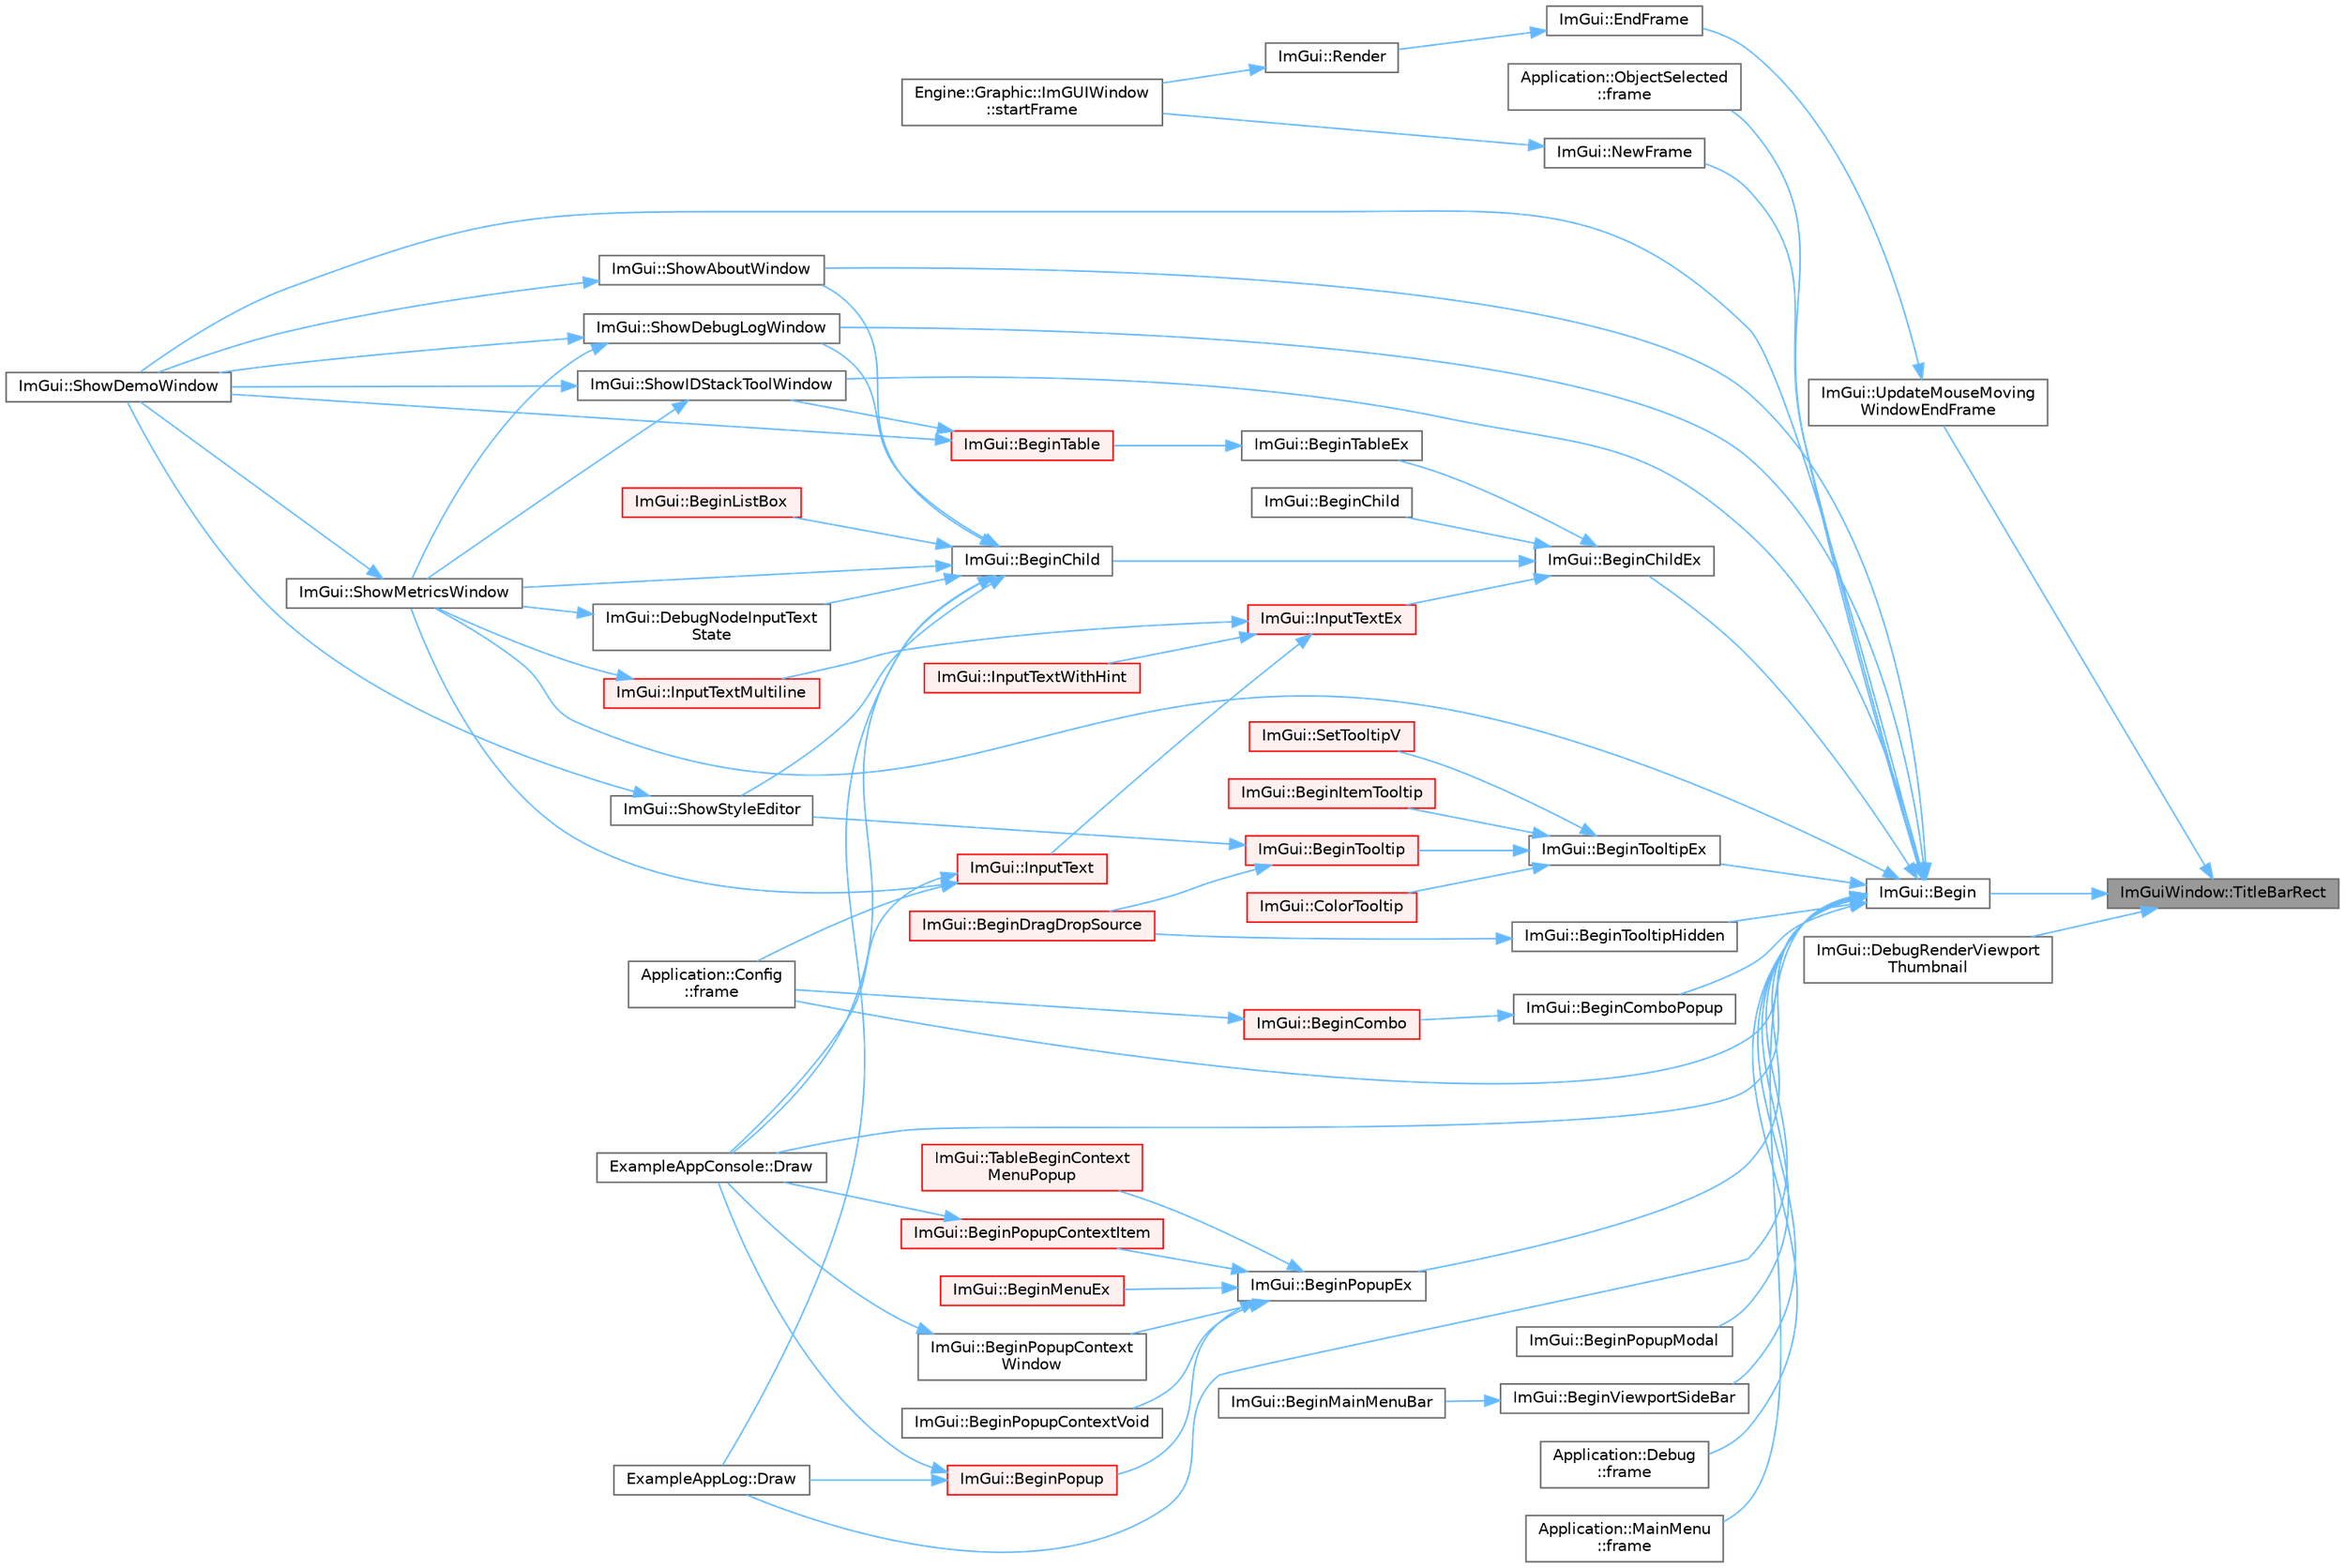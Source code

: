 digraph "ImGuiWindow::TitleBarRect"
{
 // LATEX_PDF_SIZE
  bgcolor="transparent";
  edge [fontname=Helvetica,fontsize=10,labelfontname=Helvetica,labelfontsize=10];
  node [fontname=Helvetica,fontsize=10,shape=box,height=0.2,width=0.4];
  rankdir="RL";
  Node1 [id="Node000001",label="ImGuiWindow::TitleBarRect",height=0.2,width=0.4,color="gray40", fillcolor="grey60", style="filled", fontcolor="black",tooltip=" "];
  Node1 -> Node2 [id="edge1_Node000001_Node000002",dir="back",color="steelblue1",style="solid",tooltip=" "];
  Node2 [id="Node000002",label="ImGui::Begin",height=0.2,width=0.4,color="grey40", fillcolor="white", style="filled",URL="$namespace_im_gui.html#a581e58db0bc930bafa4a5d23093a2b99",tooltip=" "];
  Node2 -> Node3 [id="edge2_Node000002_Node000003",dir="back",color="steelblue1",style="solid",tooltip=" "];
  Node3 [id="Node000003",label="ImGui::BeginChildEx",height=0.2,width=0.4,color="grey40", fillcolor="white", style="filled",URL="$namespace_im_gui.html#ac36ecce0443f0b45a48484d85f653ae2",tooltip=" "];
  Node3 -> Node4 [id="edge3_Node000003_Node000004",dir="back",color="steelblue1",style="solid",tooltip=" "];
  Node4 [id="Node000004",label="ImGui::BeginChild",height=0.2,width=0.4,color="grey40", fillcolor="white", style="filled",URL="$namespace_im_gui.html#aebac8b07ee9ea0e452c98813a3e907c3",tooltip=" "];
  Node4 -> Node5 [id="edge4_Node000004_Node000005",dir="back",color="steelblue1",style="solid",tooltip=" "];
  Node5 [id="Node000005",label="ImGui::BeginListBox",height=0.2,width=0.4,color="red", fillcolor="#FFF0F0", style="filled",URL="$namespace_im_gui.html#a2f37c541760a39c189ebdd86c15b60d9",tooltip=" "];
  Node4 -> Node7 [id="edge5_Node000004_Node000007",dir="back",color="steelblue1",style="solid",tooltip=" "];
  Node7 [id="Node000007",label="ImGui::DebugNodeInputText\lState",height=0.2,width=0.4,color="grey40", fillcolor="white", style="filled",URL="$namespace_im_gui.html#ab85df47e899ab32dbdd5089f40e3802f",tooltip=" "];
  Node7 -> Node8 [id="edge6_Node000007_Node000008",dir="back",color="steelblue1",style="solid",tooltip=" "];
  Node8 [id="Node000008",label="ImGui::ShowMetricsWindow",height=0.2,width=0.4,color="grey40", fillcolor="white", style="filled",URL="$namespace_im_gui.html#afe7a28c6eb52fff3cc27d5a698fea4ff",tooltip=" "];
  Node8 -> Node9 [id="edge7_Node000008_Node000009",dir="back",color="steelblue1",style="solid",tooltip=" "];
  Node9 [id="Node000009",label="ImGui::ShowDemoWindow",height=0.2,width=0.4,color="grey40", fillcolor="white", style="filled",URL="$namespace_im_gui.html#af95643a0ce4893b9e57c12991922fb18",tooltip=" "];
  Node4 -> Node10 [id="edge8_Node000004_Node000010",dir="back",color="steelblue1",style="solid",tooltip=" "];
  Node10 [id="Node000010",label="ExampleAppConsole::Draw",height=0.2,width=0.4,color="grey40", fillcolor="white", style="filled",URL="$struct_example_app_console.html#a0518a09c7e8648dd52c7c06df19ac17a",tooltip=" "];
  Node4 -> Node11 [id="edge9_Node000004_Node000011",dir="back",color="steelblue1",style="solid",tooltip=" "];
  Node11 [id="Node000011",label="ExampleAppLog::Draw",height=0.2,width=0.4,color="grey40", fillcolor="white", style="filled",URL="$struct_example_app_log.html#a5ad3a4bdb89171b84aeaff96948a1f77",tooltip=" "];
  Node4 -> Node12 [id="edge10_Node000004_Node000012",dir="back",color="steelblue1",style="solid",tooltip=" "];
  Node12 [id="Node000012",label="ImGui::ShowAboutWindow",height=0.2,width=0.4,color="grey40", fillcolor="white", style="filled",URL="$namespace_im_gui.html#ac297462e33309d0540fa459bccdc9304",tooltip=" "];
  Node12 -> Node9 [id="edge11_Node000012_Node000009",dir="back",color="steelblue1",style="solid",tooltip=" "];
  Node4 -> Node13 [id="edge12_Node000004_Node000013",dir="back",color="steelblue1",style="solid",tooltip=" "];
  Node13 [id="Node000013",label="ImGui::ShowDebugLogWindow",height=0.2,width=0.4,color="grey40", fillcolor="white", style="filled",URL="$namespace_im_gui.html#af1b39e70cac2e1b9e62dd3c9d154cbd6",tooltip=" "];
  Node13 -> Node9 [id="edge13_Node000013_Node000009",dir="back",color="steelblue1",style="solid",tooltip=" "];
  Node13 -> Node8 [id="edge14_Node000013_Node000008",dir="back",color="steelblue1",style="solid",tooltip=" "];
  Node4 -> Node8 [id="edge15_Node000004_Node000008",dir="back",color="steelblue1",style="solid",tooltip=" "];
  Node4 -> Node14 [id="edge16_Node000004_Node000014",dir="back",color="steelblue1",style="solid",tooltip=" "];
  Node14 [id="Node000014",label="ImGui::ShowStyleEditor",height=0.2,width=0.4,color="grey40", fillcolor="white", style="filled",URL="$namespace_im_gui.html#ab2eb3dec78d054fe3feab1c091ec5de5",tooltip=" "];
  Node14 -> Node9 [id="edge17_Node000014_Node000009",dir="back",color="steelblue1",style="solid",tooltip=" "];
  Node3 -> Node15 [id="edge18_Node000003_Node000015",dir="back",color="steelblue1",style="solid",tooltip=" "];
  Node15 [id="Node000015",label="ImGui::BeginChild",height=0.2,width=0.4,color="grey40", fillcolor="white", style="filled",URL="$namespace_im_gui.html#a3824e63145d50dd477deec2c7edf5c5a",tooltip=" "];
  Node3 -> Node16 [id="edge19_Node000003_Node000016",dir="back",color="steelblue1",style="solid",tooltip=" "];
  Node16 [id="Node000016",label="ImGui::BeginTableEx",height=0.2,width=0.4,color="grey40", fillcolor="white", style="filled",URL="$namespace_im_gui.html#a28046a30716afeb7738a82a5b19044ca",tooltip=" "];
  Node16 -> Node17 [id="edge20_Node000016_Node000017",dir="back",color="steelblue1",style="solid",tooltip=" "];
  Node17 [id="Node000017",label="ImGui::BeginTable",height=0.2,width=0.4,color="red", fillcolor="#FFF0F0", style="filled",URL="$namespace_im_gui.html#a04ee4f6866b8e10b98008e7f19d35796",tooltip=" "];
  Node17 -> Node9 [id="edge21_Node000017_Node000009",dir="back",color="steelblue1",style="solid",tooltip=" "];
  Node17 -> Node19 [id="edge22_Node000017_Node000019",dir="back",color="steelblue1",style="solid",tooltip=" "];
  Node19 [id="Node000019",label="ImGui::ShowIDStackToolWindow",height=0.2,width=0.4,color="grey40", fillcolor="white", style="filled",URL="$namespace_im_gui.html#ab4a87bf4a874a8e5872b60b4a9b1d99e",tooltip=" "];
  Node19 -> Node9 [id="edge23_Node000019_Node000009",dir="back",color="steelblue1",style="solid",tooltip=" "];
  Node19 -> Node8 [id="edge24_Node000019_Node000008",dir="back",color="steelblue1",style="solid",tooltip=" "];
  Node3 -> Node20 [id="edge25_Node000003_Node000020",dir="back",color="steelblue1",style="solid",tooltip=" "];
  Node20 [id="Node000020",label="ImGui::InputTextEx",height=0.2,width=0.4,color="red", fillcolor="#FFF0F0", style="filled",URL="$namespace_im_gui.html#af89af17ecc11653f25fea1e50e195de6",tooltip=" "];
  Node20 -> Node21 [id="edge26_Node000020_Node000021",dir="back",color="steelblue1",style="solid",tooltip=" "];
  Node21 [id="Node000021",label="ImGui::InputText",height=0.2,width=0.4,color="red", fillcolor="#FFF0F0", style="filled",URL="$namespace_im_gui.html#aa72b5760a3a206729723a587ac7c8519",tooltip=" "];
  Node21 -> Node10 [id="edge27_Node000021_Node000010",dir="back",color="steelblue1",style="solid",tooltip=" "];
  Node21 -> Node29 [id="edge28_Node000021_Node000029",dir="back",color="steelblue1",style="solid",tooltip=" "];
  Node29 [id="Node000029",label="Application::Config\l::frame",height=0.2,width=0.4,color="grey40", fillcolor="white", style="filled",URL="$class_application_1_1_config.html#a291cc3a874949e121dcf83a3f90681bc",tooltip=" "];
  Node21 -> Node8 [id="edge29_Node000021_Node000008",dir="back",color="steelblue1",style="solid",tooltip=" "];
  Node20 -> Node43 [id="edge30_Node000020_Node000043",dir="back",color="steelblue1",style="solid",tooltip=" "];
  Node43 [id="Node000043",label="ImGui::InputTextMultiline",height=0.2,width=0.4,color="red", fillcolor="#FFF0F0", style="filled",URL="$namespace_im_gui.html#a0470693929ed9930cbf5b737577c2414",tooltip=" "];
  Node43 -> Node8 [id="edge31_Node000043_Node000008",dir="back",color="steelblue1",style="solid",tooltip=" "];
  Node20 -> Node45 [id="edge32_Node000020_Node000045",dir="back",color="steelblue1",style="solid",tooltip=" "];
  Node45 [id="Node000045",label="ImGui::InputTextWithHint",height=0.2,width=0.4,color="red", fillcolor="#FFF0F0", style="filled",URL="$namespace_im_gui.html#aee5a5127f494966ad16e578714e8fac2",tooltip=" "];
  Node2 -> Node75 [id="edge33_Node000002_Node000075",dir="back",color="steelblue1",style="solid",tooltip=" "];
  Node75 [id="Node000075",label="ImGui::BeginComboPopup",height=0.2,width=0.4,color="grey40", fillcolor="white", style="filled",URL="$namespace_im_gui.html#a6ecb51142fcb72cd19ff002c3a7d8e25",tooltip=" "];
  Node75 -> Node76 [id="edge34_Node000075_Node000076",dir="back",color="steelblue1",style="solid",tooltip=" "];
  Node76 [id="Node000076",label="ImGui::BeginCombo",height=0.2,width=0.4,color="red", fillcolor="#FFF0F0", style="filled",URL="$namespace_im_gui.html#aa895095bdc7a2907375c555e245575ea",tooltip=" "];
  Node76 -> Node29 [id="edge35_Node000076_Node000029",dir="back",color="steelblue1",style="solid",tooltip=" "];
  Node2 -> Node79 [id="edge36_Node000002_Node000079",dir="back",color="steelblue1",style="solid",tooltip=" "];
  Node79 [id="Node000079",label="ImGui::BeginPopupEx",height=0.2,width=0.4,color="grey40", fillcolor="white", style="filled",URL="$namespace_im_gui.html#a89da3a22300e8293257b6cfdf1b83b7a",tooltip=" "];
  Node79 -> Node80 [id="edge37_Node000079_Node000080",dir="back",color="steelblue1",style="solid",tooltip=" "];
  Node80 [id="Node000080",label="ImGui::BeginMenuEx",height=0.2,width=0.4,color="red", fillcolor="#FFF0F0", style="filled",URL="$namespace_im_gui.html#a8dc671f87ed281b6445ce6ae4ab25183",tooltip=" "];
  Node79 -> Node82 [id="edge38_Node000079_Node000082",dir="back",color="steelblue1",style="solid",tooltip=" "];
  Node82 [id="Node000082",label="ImGui::BeginPopup",height=0.2,width=0.4,color="red", fillcolor="#FFF0F0", style="filled",URL="$namespace_im_gui.html#a10e213926d8ca212266bc5fbded1e026",tooltip=" "];
  Node82 -> Node10 [id="edge39_Node000082_Node000010",dir="back",color="steelblue1",style="solid",tooltip=" "];
  Node82 -> Node11 [id="edge40_Node000082_Node000011",dir="back",color="steelblue1",style="solid",tooltip=" "];
  Node79 -> Node84 [id="edge41_Node000079_Node000084",dir="back",color="steelblue1",style="solid",tooltip=" "];
  Node84 [id="Node000084",label="ImGui::BeginPopupContextItem",height=0.2,width=0.4,color="red", fillcolor="#FFF0F0", style="filled",URL="$namespace_im_gui.html#a440894c8c00495d5cc01529f4504fca9",tooltip=" "];
  Node84 -> Node10 [id="edge42_Node000084_Node000010",dir="back",color="steelblue1",style="solid",tooltip=" "];
  Node79 -> Node86 [id="edge43_Node000079_Node000086",dir="back",color="steelblue1",style="solid",tooltip=" "];
  Node86 [id="Node000086",label="ImGui::BeginPopupContextVoid",height=0.2,width=0.4,color="grey40", fillcolor="white", style="filled",URL="$namespace_im_gui.html#a6758a456204101a9c4a660da4cfba2c9",tooltip=" "];
  Node79 -> Node87 [id="edge44_Node000079_Node000087",dir="back",color="steelblue1",style="solid",tooltip=" "];
  Node87 [id="Node000087",label="ImGui::BeginPopupContext\lWindow",height=0.2,width=0.4,color="grey40", fillcolor="white", style="filled",URL="$namespace_im_gui.html#aef8b2c0baa27bd5c68f676aaf14ed946",tooltip=" "];
  Node87 -> Node10 [id="edge45_Node000087_Node000010",dir="back",color="steelblue1",style="solid",tooltip=" "];
  Node79 -> Node88 [id="edge46_Node000079_Node000088",dir="back",color="steelblue1",style="solid",tooltip=" "];
  Node88 [id="Node000088",label="ImGui::TableBeginContext\lMenuPopup",height=0.2,width=0.4,color="red", fillcolor="#FFF0F0", style="filled",URL="$namespace_im_gui.html#ac5ffd2621218c244f701317f9086e6ff",tooltip=" "];
  Node2 -> Node99 [id="edge47_Node000002_Node000099",dir="back",color="steelblue1",style="solid",tooltip=" "];
  Node99 [id="Node000099",label="ImGui::BeginPopupModal",height=0.2,width=0.4,color="grey40", fillcolor="white", style="filled",URL="$namespace_im_gui.html#a6d840f615c198c2342968f733fda11b3",tooltip=" "];
  Node2 -> Node100 [id="edge48_Node000002_Node000100",dir="back",color="steelblue1",style="solid",tooltip=" "];
  Node100 [id="Node000100",label="ImGui::BeginTooltipEx",height=0.2,width=0.4,color="grey40", fillcolor="white", style="filled",URL="$namespace_im_gui.html#a18b17a0b20c3f2a16068b84210cfded4",tooltip=" "];
  Node100 -> Node101 [id="edge49_Node000100_Node000101",dir="back",color="steelblue1",style="solid",tooltip=" "];
  Node101 [id="Node000101",label="ImGui::BeginItemTooltip",height=0.2,width=0.4,color="red", fillcolor="#FFF0F0", style="filled",URL="$namespace_im_gui.html#a0557ed1d3f89dcb5d25311bf3099ddf5",tooltip=" "];
  Node100 -> Node109 [id="edge50_Node000100_Node000109",dir="back",color="steelblue1",style="solid",tooltip=" "];
  Node109 [id="Node000109",label="ImGui::BeginTooltip",height=0.2,width=0.4,color="red", fillcolor="#FFF0F0", style="filled",URL="$namespace_im_gui.html#a0609fbb218702a720c383c87d0c545a2",tooltip=" "];
  Node109 -> Node110 [id="edge51_Node000109_Node000110",dir="back",color="steelblue1",style="solid",tooltip=" "];
  Node110 [id="Node000110",label="ImGui::BeginDragDropSource",height=0.2,width=0.4,color="red", fillcolor="#FFF0F0", style="filled",URL="$namespace_im_gui.html#ac2609b0f034d3bcd8d70d26df8694eaa",tooltip=" "];
  Node109 -> Node14 [id="edge52_Node000109_Node000014",dir="back",color="steelblue1",style="solid",tooltip=" "];
  Node100 -> Node112 [id="edge53_Node000100_Node000112",dir="back",color="steelblue1",style="solid",tooltip=" "];
  Node112 [id="Node000112",label="ImGui::ColorTooltip",height=0.2,width=0.4,color="red", fillcolor="#FFF0F0", style="filled",URL="$namespace_im_gui.html#afad90b366b6471e3b13175c0ebeb26c8",tooltip=" "];
  Node100 -> Node113 [id="edge54_Node000100_Node000113",dir="back",color="steelblue1",style="solid",tooltip=" "];
  Node113 [id="Node000113",label="ImGui::SetTooltipV",height=0.2,width=0.4,color="red", fillcolor="#FFF0F0", style="filled",URL="$namespace_im_gui.html#a3826acf68fc4a12bb66401575f51d6a2",tooltip=" "];
  Node2 -> Node129 [id="edge55_Node000002_Node000129",dir="back",color="steelblue1",style="solid",tooltip=" "];
  Node129 [id="Node000129",label="ImGui::BeginTooltipHidden",height=0.2,width=0.4,color="grey40", fillcolor="white", style="filled",URL="$namespace_im_gui.html#a2c44a13b5e210dbfc7de98024c25db8e",tooltip=" "];
  Node129 -> Node110 [id="edge56_Node000129_Node000110",dir="back",color="steelblue1",style="solid",tooltip=" "];
  Node2 -> Node130 [id="edge57_Node000002_Node000130",dir="back",color="steelblue1",style="solid",tooltip=" "];
  Node130 [id="Node000130",label="ImGui::BeginViewportSideBar",height=0.2,width=0.4,color="grey40", fillcolor="white", style="filled",URL="$namespace_im_gui.html#a4216382dd5ad6c17e183f9f894db2e15",tooltip=" "];
  Node130 -> Node131 [id="edge58_Node000130_Node000131",dir="back",color="steelblue1",style="solid",tooltip=" "];
  Node131 [id="Node000131",label="ImGui::BeginMainMenuBar",height=0.2,width=0.4,color="grey40", fillcolor="white", style="filled",URL="$namespace_im_gui.html#a55cb9cfb9865204ac6fb21c965784f78",tooltip=" "];
  Node2 -> Node10 [id="edge59_Node000002_Node000010",dir="back",color="steelblue1",style="solid",tooltip=" "];
  Node2 -> Node11 [id="edge60_Node000002_Node000011",dir="back",color="steelblue1",style="solid",tooltip=" "];
  Node2 -> Node29 [id="edge61_Node000002_Node000029",dir="back",color="steelblue1",style="solid",tooltip=" "];
  Node2 -> Node132 [id="edge62_Node000002_Node000132",dir="back",color="steelblue1",style="solid",tooltip=" "];
  Node132 [id="Node000132",label="Application::Debug\l::frame",height=0.2,width=0.4,color="grey40", fillcolor="white", style="filled",URL="$class_application_1_1_debug.html#a26339829cae3b768474358c34eb8ab23",tooltip=" "];
  Node2 -> Node133 [id="edge63_Node000002_Node000133",dir="back",color="steelblue1",style="solid",tooltip=" "];
  Node133 [id="Node000133",label="Application::MainMenu\l::frame",height=0.2,width=0.4,color="grey40", fillcolor="white", style="filled",URL="$class_application_1_1_main_menu.html#a868fe54ddb269b9ab03f0d7d068dd698",tooltip=" "];
  Node2 -> Node32 [id="edge64_Node000002_Node000032",dir="back",color="steelblue1",style="solid",tooltip=" "];
  Node32 [id="Node000032",label="Application::ObjectSelected\l::frame",height=0.2,width=0.4,color="grey40", fillcolor="white", style="filled",URL="$class_application_1_1_object_selected.html#a30dd507edcc6c76dd65cc0cf9dda010a",tooltip=" "];
  Node2 -> Node134 [id="edge65_Node000002_Node000134",dir="back",color="steelblue1",style="solid",tooltip=" "];
  Node134 [id="Node000134",label="ImGui::NewFrame",height=0.2,width=0.4,color="grey40", fillcolor="white", style="filled",URL="$namespace_im_gui.html#ab3f1fc018f903b7ad79fd10663375774",tooltip=" "];
  Node134 -> Node123 [id="edge66_Node000134_Node000123",dir="back",color="steelblue1",style="solid",tooltip=" "];
  Node123 [id="Node000123",label="Engine::Graphic::ImGUIWindow\l::startFrame",height=0.2,width=0.4,color="grey40", fillcolor="white", style="filled",URL="$class_engine_1_1_graphic_1_1_im_g_u_i_window.html#a9ca05f8fa30f8ee342d254eb0d34948a",tooltip=" "];
  Node2 -> Node12 [id="edge67_Node000002_Node000012",dir="back",color="steelblue1",style="solid",tooltip=" "];
  Node2 -> Node13 [id="edge68_Node000002_Node000013",dir="back",color="steelblue1",style="solid",tooltip=" "];
  Node2 -> Node9 [id="edge69_Node000002_Node000009",dir="back",color="steelblue1",style="solid",tooltip=" "];
  Node2 -> Node19 [id="edge70_Node000002_Node000019",dir="back",color="steelblue1",style="solid",tooltip=" "];
  Node2 -> Node8 [id="edge71_Node000002_Node000008",dir="back",color="steelblue1",style="solid",tooltip=" "];
  Node1 -> Node135 [id="edge72_Node000001_Node000135",dir="back",color="steelblue1",style="solid",tooltip=" "];
  Node135 [id="Node000135",label="ImGui::DebugRenderViewport\lThumbnail",height=0.2,width=0.4,color="grey40", fillcolor="white", style="filled",URL="$namespace_im_gui.html#af7de4b5c98ba30dbadce44e1f1066ba8",tooltip=" "];
  Node1 -> Node136 [id="edge73_Node000001_Node000136",dir="back",color="steelblue1",style="solid",tooltip=" "];
  Node136 [id="Node000136",label="ImGui::UpdateMouseMoving\lWindowEndFrame",height=0.2,width=0.4,color="grey40", fillcolor="white", style="filled",URL="$namespace_im_gui.html#a6f56217f28aff3a7cea846e6f44eebff",tooltip=" "];
  Node136 -> Node121 [id="edge74_Node000136_Node000121",dir="back",color="steelblue1",style="solid",tooltip=" "];
  Node121 [id="Node000121",label="ImGui::EndFrame",height=0.2,width=0.4,color="grey40", fillcolor="white", style="filled",URL="$namespace_im_gui.html#a246c37da45e88a12ade440a0feacb4ee",tooltip=" "];
  Node121 -> Node122 [id="edge75_Node000121_Node000122",dir="back",color="steelblue1",style="solid",tooltip=" "];
  Node122 [id="Node000122",label="ImGui::Render",height=0.2,width=0.4,color="grey40", fillcolor="white", style="filled",URL="$namespace_im_gui.html#ab51a164f547317c16c441f1599e3946d",tooltip=" "];
  Node122 -> Node123 [id="edge76_Node000122_Node000123",dir="back",color="steelblue1",style="solid",tooltip=" "];
}

